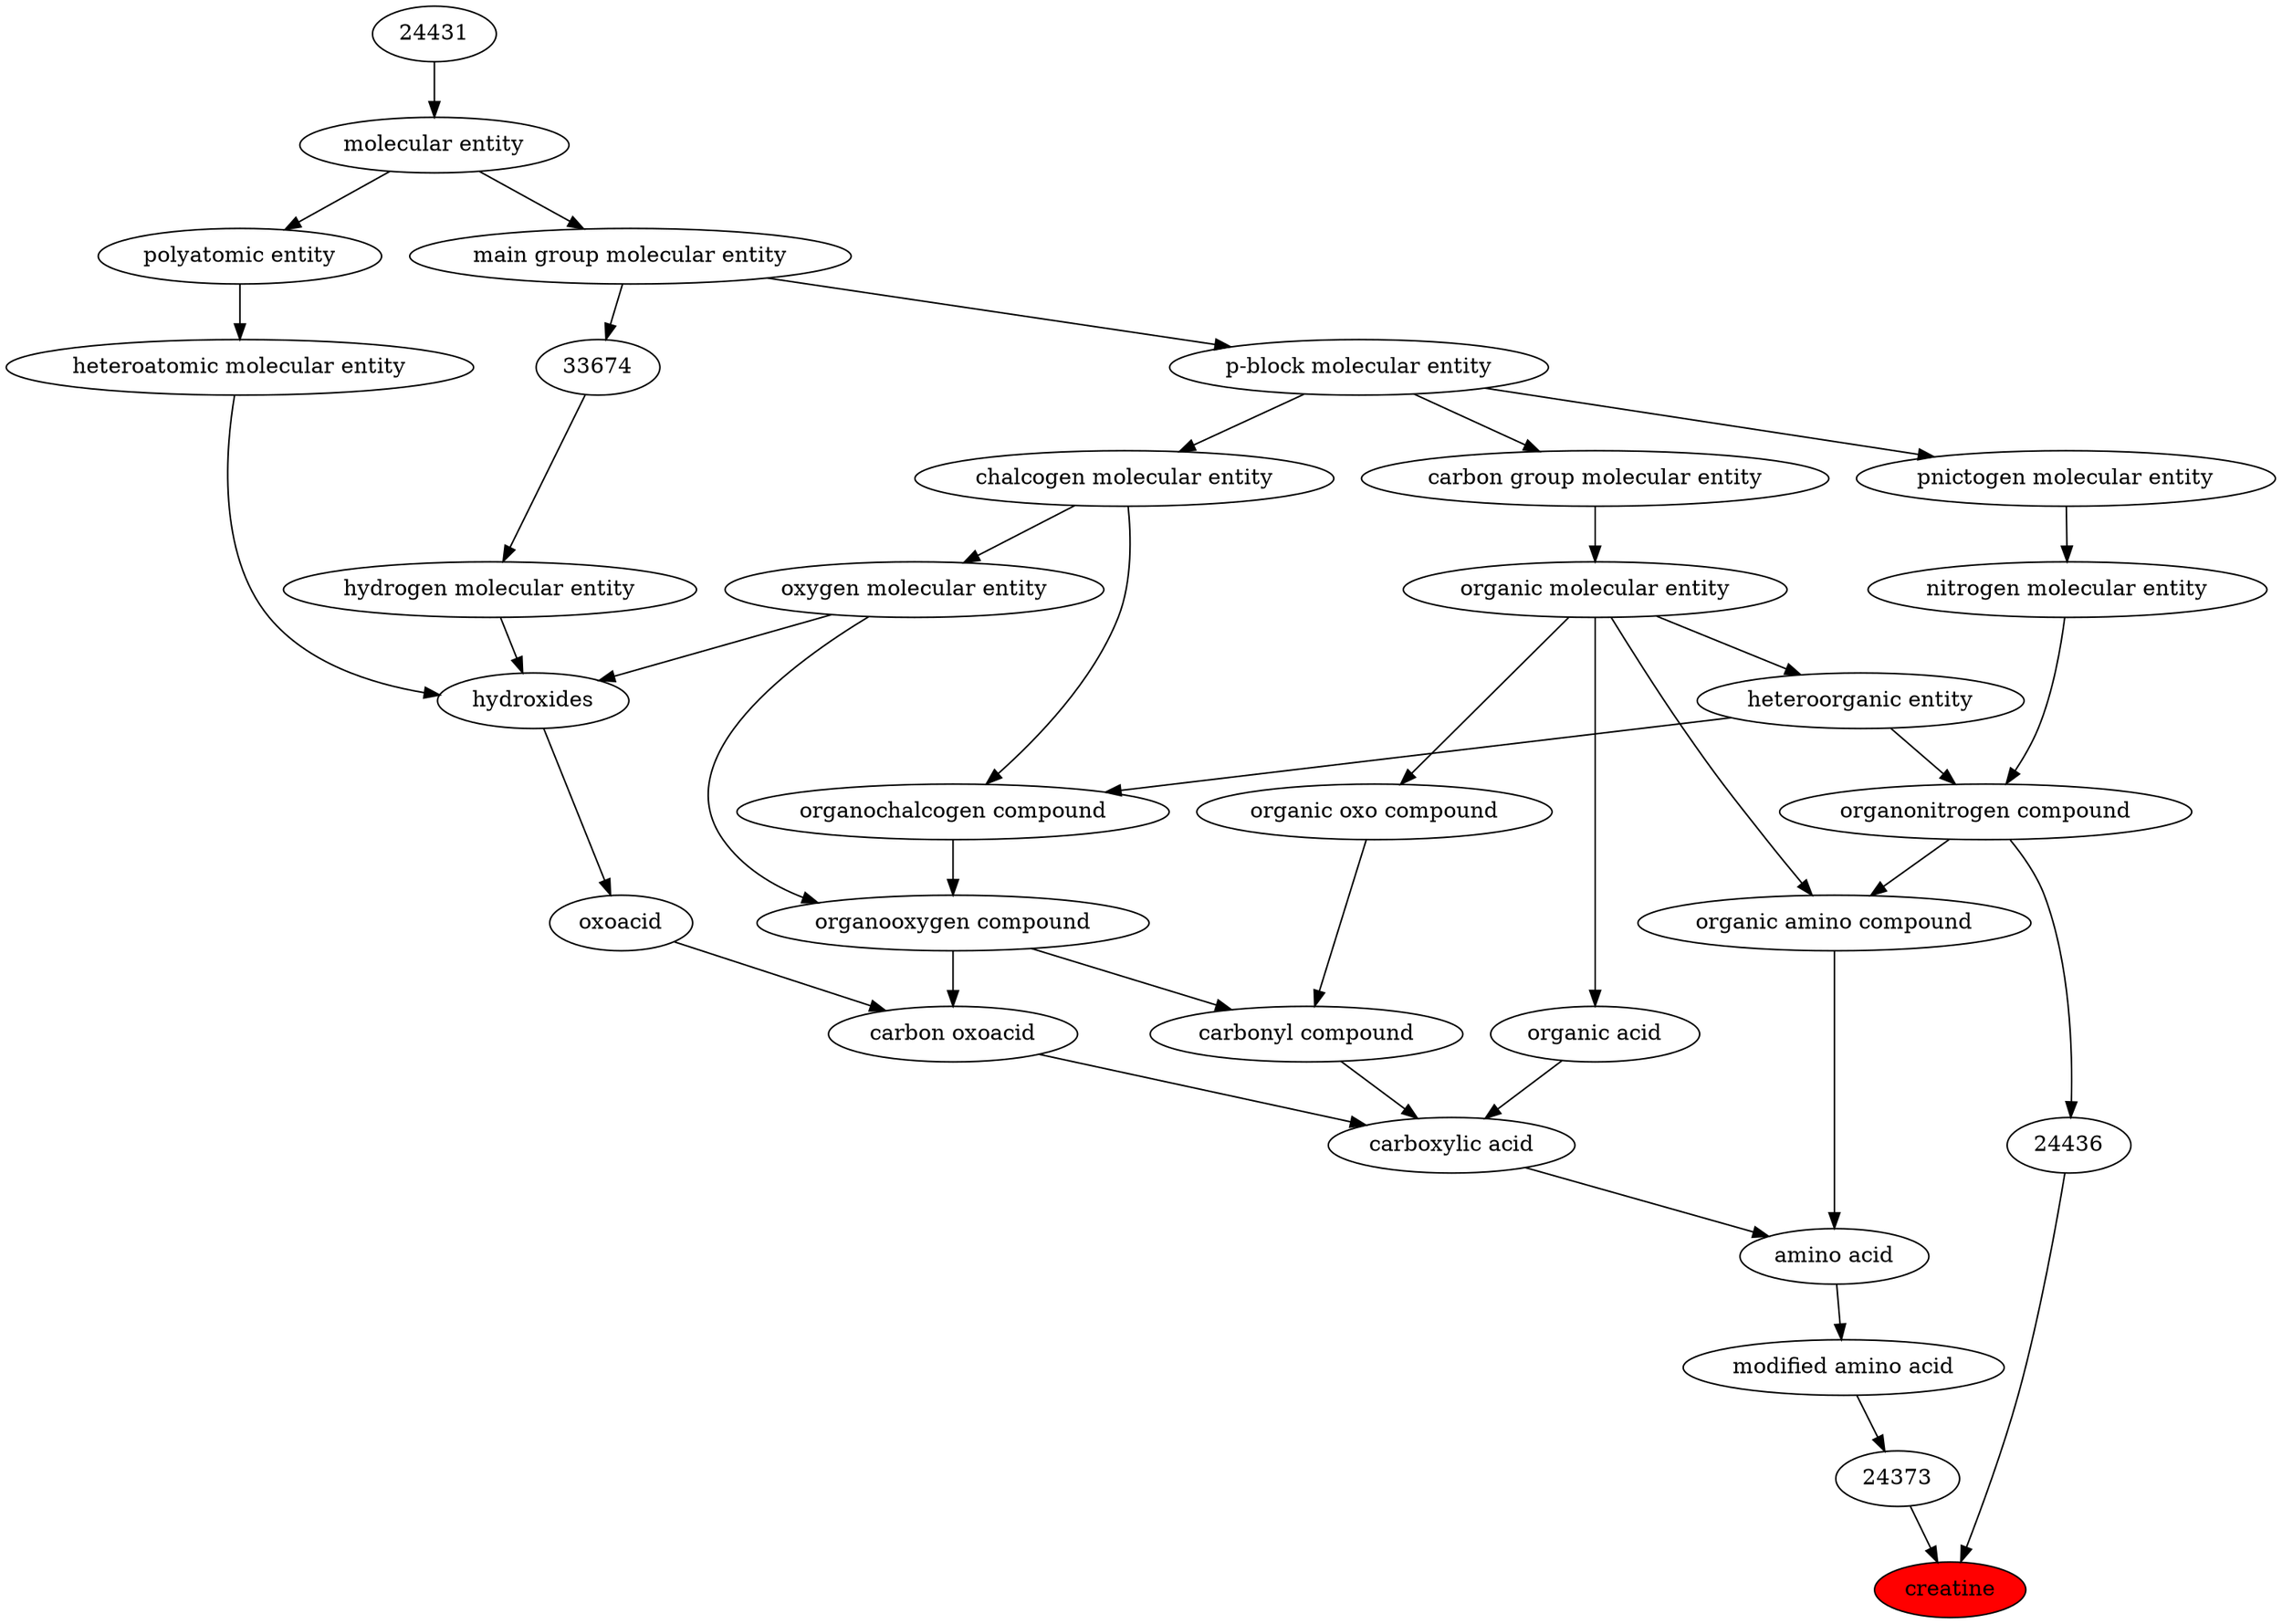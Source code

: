 digraph tree{ 
16919 [label="creatine" fillcolor=red style=filled]
24436 -> 16919
24373 -> 16919
24436 [label="24436"]
35352 -> 24436
24373 [label="24373"]
25359 -> 24373
35352 [label="organonitrogen compound"]
51143 -> 35352
33285 -> 35352
25359 [label="modified amino acid"]
33709 -> 25359
51143 [label="nitrogen molecular entity"]
33302 -> 51143
33285 [label="heteroorganic entity"]
50860 -> 33285
33709 [label="amino acid"]
50047 -> 33709
33575 -> 33709
33302 [label="pnictogen molecular entity"]
33675 -> 33302
50860 [label="organic molecular entity"]
33582 -> 50860
50047 [label="organic amino compound"]
50860 -> 50047
35352 -> 50047
33575 [label="carboxylic acid"]
36586 -> 33575
35605 -> 33575
64709 -> 33575
33675 [label="p-block molecular entity"]
33579 -> 33675
33582 [label="carbon group molecular entity"]
33675 -> 33582
36586 [label="carbonyl compound"]
36587 -> 36586
36963 -> 36586
35605 [label="carbon oxoacid"]
24833 -> 35605
36963 -> 35605
64709 [label="organic acid"]
50860 -> 64709
33579 [label="main group molecular entity"]
23367 -> 33579
36587 [label="organic oxo compound"]
50860 -> 36587
36963 [label="organooxygen compound"]
36962 -> 36963
25806 -> 36963
24833 [label="oxoacid"]
24651 -> 24833
23367 [label="molecular entity"]
24431 -> 23367
36962 [label="organochalcogen compound"]
33285 -> 36962
33304 -> 36962
25806 [label="oxygen molecular entity"]
33304 -> 25806
24651 [label="hydroxides"]
25806 -> 24651
33608 -> 24651
37577 -> 24651
24431 [label="24431"]
33304 [label="chalcogen molecular entity"]
33675 -> 33304
33608 [label="hydrogen molecular entity"]
33674 -> 33608
37577 [label="heteroatomic molecular entity"]
36357 -> 37577
33674 [label="33674"]
33579 -> 33674
36357 [label="polyatomic entity"]
23367 -> 36357
}